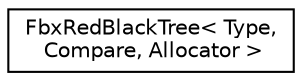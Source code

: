 digraph "クラス階層図"
{
  edge [fontname="Helvetica",fontsize="10",labelfontname="Helvetica",labelfontsize="10"];
  node [fontname="Helvetica",fontsize="10",shape=record];
  rankdir="LR";
  Node0 [label="FbxRedBlackTree\< Type,\l Compare, Allocator \>",height=0.2,width=0.4,color="black", fillcolor="white", style="filled",URL="$class_fbx_red_black_tree.html",tooltip="Implements an efficient ordered data storage. "];
}
